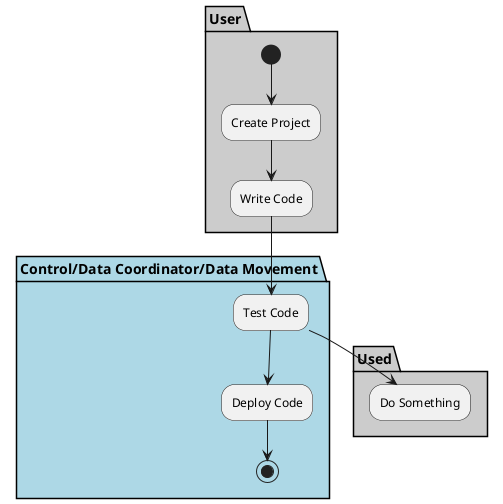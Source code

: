 @startuml

partition "Control/Data Coordinator/Data Movement" {

}

partition User  #cccccc {
  (*) --> "Create Project"
  --> "Write Code"
}

partition "Control/Data Coordinator/Data Movement" #lightblue {
  "Write Code" --> "Test Code"
  "Test Code" --> "Deploy Code"
  "Deploy Code" --> (*)
}

partition Used #cccccc {
  "Test Code" --> "Do Something"
}

@enduml
